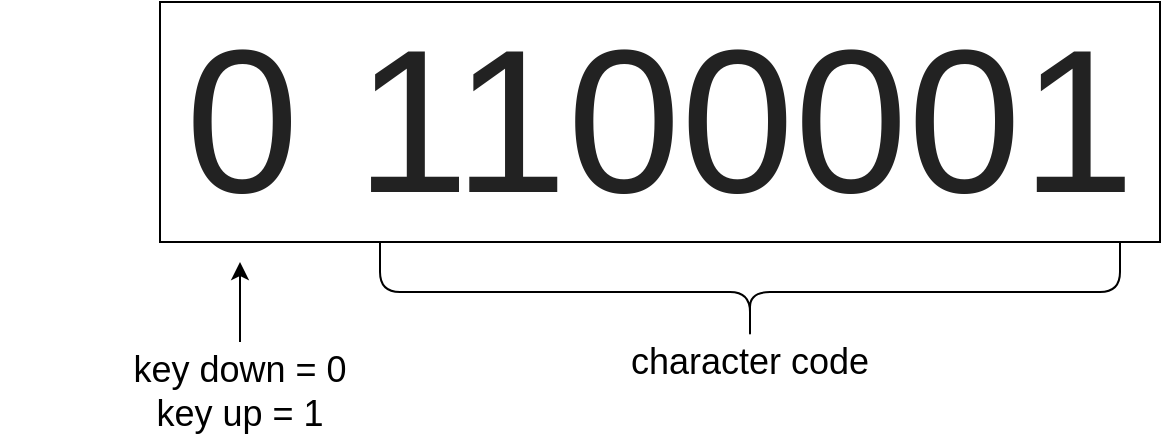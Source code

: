 <mxfile version="13.9.9" type="device"><diagram id="gpguevY_MJO3uGbPBh__" name="Page-1"><mxGraphModel dx="1086" dy="966" grid="1" gridSize="10" guides="1" tooltips="1" connect="1" arrows="1" fold="1" page="1" pageScale="1" pageWidth="850" pageHeight="1100" math="0" shadow="0"><root><mxCell id="0"/><mxCell id="1" parent="0"/><mxCell id="5dF9w2fnUJC7d-YISnKi-2" value="&lt;span style=&quot;color: rgb(34, 34, 34); font-family: arial, sans-serif; font-size: 102px; font-style: normal; font-weight: 100; letter-spacing: normal; text-indent: 0px; text-transform: none; word-spacing: 0px; background-color: rgb(255, 255, 255); display: inline; float: none;&quot;&gt;0 1100001&lt;/span&gt;" style="text;html=1;align=center;verticalAlign=middle;whiteSpace=wrap;rounded=0;fillColor=#ffffff;strokeColor=#000000;fontSize=102;" vertex="1" parent="1"><mxGeometry x="80" y="10" width="500" height="120" as="geometry"/></mxCell><mxCell id="5dF9w2fnUJC7d-YISnKi-3" value="" style="shape=curlyBracket;whiteSpace=wrap;html=1;rounded=1;strokeColor=#000000;fillColor=#ffffff;fontSize=18;rotation=-90;horizontal=1;verticalAlign=bottom;" vertex="1" parent="1"><mxGeometry x="350" y="-30" width="50" height="370" as="geometry"/></mxCell><mxCell id="5dF9w2fnUJC7d-YISnKi-4" value="character code" style="text;html=1;strokeColor=none;fillColor=none;align=center;verticalAlign=middle;whiteSpace=wrap;rounded=0;fontSize=18;" vertex="1" parent="1"><mxGeometry x="255" y="180" width="240" height="20" as="geometry"/></mxCell><mxCell id="5dF9w2fnUJC7d-YISnKi-5" value="" style="endArrow=classic;html=1;fontSize=18;" edge="1" parent="1"><mxGeometry width="50" height="50" relative="1" as="geometry"><mxPoint x="120" y="180" as="sourcePoint"/><mxPoint x="120" y="140" as="targetPoint"/></mxGeometry></mxCell><mxCell id="5dF9w2fnUJC7d-YISnKi-6" value="key down = 0&lt;br&gt;key up = 1" style="text;html=1;strokeColor=none;fillColor=none;align=center;verticalAlign=middle;whiteSpace=wrap;rounded=0;fontSize=18;" vertex="1" parent="1"><mxGeometry y="180" width="240" height="50" as="geometry"/></mxCell></root></mxGraphModel></diagram></mxfile>